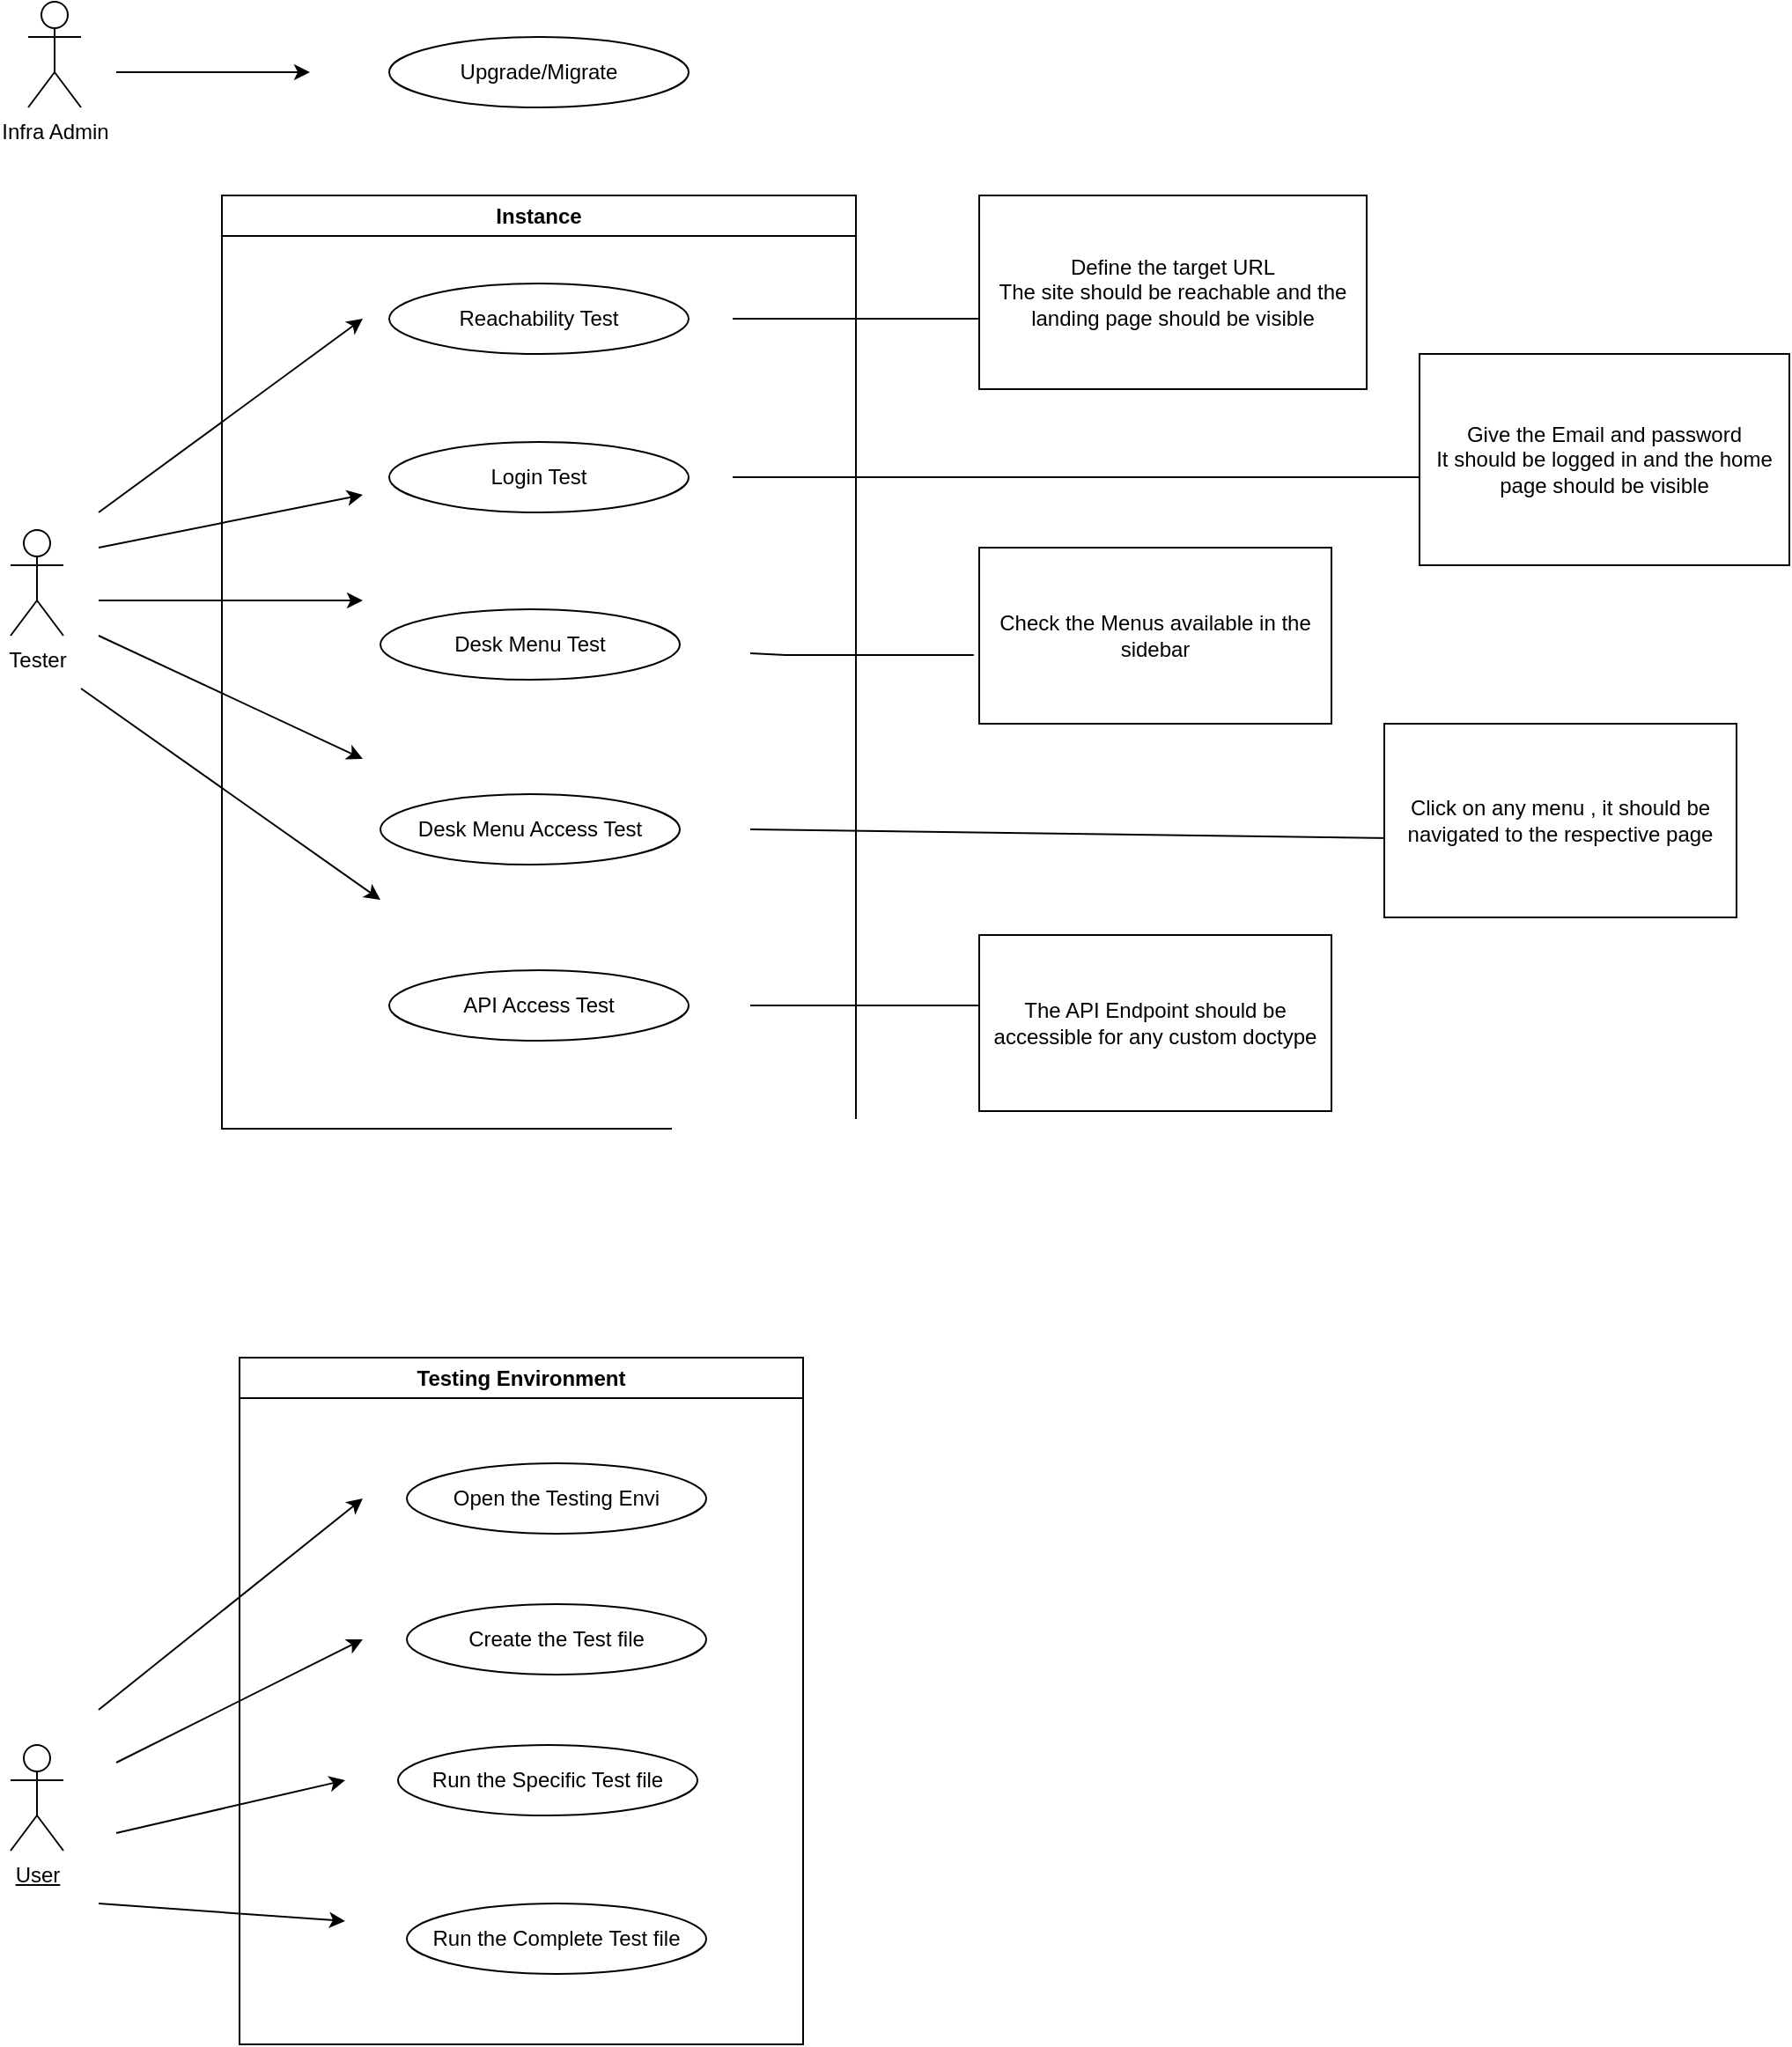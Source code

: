 <mxfile version="26.0.14">
  <diagram name="Page-1" id="y4f-Fp8S1NzeUtQ3RsJ0">
    <mxGraphModel dx="1368" dy="790" grid="1" gridSize="10" guides="1" tooltips="1" connect="1" arrows="1" fold="1" page="1" pageScale="1" pageWidth="1400" pageHeight="850" math="0" shadow="0">
      <root>
        <mxCell id="0" />
        <mxCell id="1" parent="0" />
        <mxCell id="dRdN8C4UgrvtnP99j4bF-1" value="Instance" style="swimlane;whiteSpace=wrap;html=1;" vertex="1" parent="1">
          <mxGeometry x="170" y="190" width="360" height="530" as="geometry" />
        </mxCell>
        <mxCell id="dRdN8C4UgrvtnP99j4bF-5" value="Reachability Test" style="ellipse;whiteSpace=wrap;html=1;" vertex="1" parent="dRdN8C4UgrvtnP99j4bF-1">
          <mxGeometry x="95" y="50" width="170" height="40" as="geometry" />
        </mxCell>
        <mxCell id="dRdN8C4UgrvtnP99j4bF-6" value="Login Test" style="ellipse;whiteSpace=wrap;html=1;" vertex="1" parent="dRdN8C4UgrvtnP99j4bF-1">
          <mxGeometry x="95" y="140" width="170" height="40" as="geometry" />
        </mxCell>
        <mxCell id="dRdN8C4UgrvtnP99j4bF-10" value="Desk Menu Test" style="ellipse;whiteSpace=wrap;html=1;" vertex="1" parent="dRdN8C4UgrvtnP99j4bF-1">
          <mxGeometry x="90" y="235" width="170" height="40" as="geometry" />
        </mxCell>
        <mxCell id="dRdN8C4UgrvtnP99j4bF-11" value="Desk Menu Access Test" style="ellipse;whiteSpace=wrap;html=1;" vertex="1" parent="dRdN8C4UgrvtnP99j4bF-1">
          <mxGeometry x="90" y="340" width="170" height="40" as="geometry" />
        </mxCell>
        <mxCell id="dRdN8C4UgrvtnP99j4bF-30" value="" style="endArrow=none;html=1;rounded=0;" edge="1" parent="dRdN8C4UgrvtnP99j4bF-1">
          <mxGeometry width="50" height="50" relative="1" as="geometry">
            <mxPoint x="290" y="70" as="sourcePoint" />
            <mxPoint x="440" y="70" as="targetPoint" />
          </mxGeometry>
        </mxCell>
        <mxCell id="dRdN8C4UgrvtnP99j4bF-34" value="" style="endArrow=none;html=1;rounded=0;" edge="1" parent="dRdN8C4UgrvtnP99j4bF-1">
          <mxGeometry width="50" height="50" relative="1" as="geometry">
            <mxPoint x="290" y="160" as="sourcePoint" />
            <mxPoint x="730" y="160" as="targetPoint" />
          </mxGeometry>
        </mxCell>
        <mxCell id="dRdN8C4UgrvtnP99j4bF-36" value="" style="endArrow=none;html=1;rounded=0;entryX=-0.012;entryY=0.315;entryDx=0;entryDy=0;entryPerimeter=0;" edge="1" parent="dRdN8C4UgrvtnP99j4bF-1">
          <mxGeometry width="50" height="50" relative="1" as="geometry">
            <mxPoint x="300" y="260" as="sourcePoint" />
            <mxPoint x="426.88" y="260.95" as="targetPoint" />
            <Array as="points">
              <mxPoint x="320" y="261" />
              <mxPoint x="350" y="261" />
            </Array>
          </mxGeometry>
        </mxCell>
        <mxCell id="dRdN8C4UgrvtnP99j4bF-12" value="API Access Test" style="ellipse;whiteSpace=wrap;html=1;" vertex="1" parent="dRdN8C4UgrvtnP99j4bF-1">
          <mxGeometry x="95" y="440" width="170" height="40" as="geometry" />
        </mxCell>
        <mxCell id="dRdN8C4UgrvtnP99j4bF-38" value="" style="endArrow=none;html=1;rounded=0;entryX=0.02;entryY=0.591;entryDx=0;entryDy=0;entryPerimeter=0;" edge="1" parent="dRdN8C4UgrvtnP99j4bF-1" target="dRdN8C4UgrvtnP99j4bF-37">
          <mxGeometry width="50" height="50" relative="1" as="geometry">
            <mxPoint x="300" y="360" as="sourcePoint" />
            <mxPoint x="350" y="310" as="targetPoint" />
          </mxGeometry>
        </mxCell>
        <mxCell id="dRdN8C4UgrvtnP99j4bF-39" value="" style="endArrow=none;html=1;rounded=0;" edge="1" parent="dRdN8C4UgrvtnP99j4bF-1">
          <mxGeometry width="50" height="50" relative="1" as="geometry">
            <mxPoint x="300" y="460" as="sourcePoint" />
            <mxPoint x="430" y="460" as="targetPoint" />
          </mxGeometry>
        </mxCell>
        <mxCell id="dRdN8C4UgrvtnP99j4bF-2" value="Infra Admin" style="shape=umlActor;verticalLabelPosition=bottom;verticalAlign=top;html=1;outlineConnect=0;" vertex="1" parent="1">
          <mxGeometry x="60" y="80" width="30" height="60" as="geometry" />
        </mxCell>
        <mxCell id="dRdN8C4UgrvtnP99j4bF-3" value="Tester" style="shape=umlActor;verticalLabelPosition=bottom;verticalAlign=top;html=1;outlineConnect=0;" vertex="1" parent="1">
          <mxGeometry x="50" y="380" width="30" height="60" as="geometry" />
        </mxCell>
        <mxCell id="dRdN8C4UgrvtnP99j4bF-4" value="Upgrade/Migrate" style="ellipse;whiteSpace=wrap;html=1;" vertex="1" parent="1">
          <mxGeometry x="265" y="100" width="170" height="40" as="geometry" />
        </mxCell>
        <mxCell id="dRdN8C4UgrvtnP99j4bF-18" value="" style="endArrow=classic;html=1;rounded=0;" edge="1" parent="1">
          <mxGeometry width="50" height="50" relative="1" as="geometry">
            <mxPoint x="110" y="120" as="sourcePoint" />
            <mxPoint x="220" y="120" as="targetPoint" />
          </mxGeometry>
        </mxCell>
        <mxCell id="dRdN8C4UgrvtnP99j4bF-19" value="" style="endArrow=classic;html=1;rounded=0;" edge="1" parent="1">
          <mxGeometry width="50" height="50" relative="1" as="geometry">
            <mxPoint x="100" y="370" as="sourcePoint" />
            <mxPoint x="250" y="260" as="targetPoint" />
          </mxGeometry>
        </mxCell>
        <mxCell id="dRdN8C4UgrvtnP99j4bF-20" value="" style="endArrow=classic;html=1;rounded=0;" edge="1" parent="1">
          <mxGeometry width="50" height="50" relative="1" as="geometry">
            <mxPoint x="100" y="390" as="sourcePoint" />
            <mxPoint x="250" y="360" as="targetPoint" />
          </mxGeometry>
        </mxCell>
        <mxCell id="dRdN8C4UgrvtnP99j4bF-21" value="" style="endArrow=classic;html=1;rounded=0;" edge="1" parent="1">
          <mxGeometry width="50" height="50" relative="1" as="geometry">
            <mxPoint x="100" y="420" as="sourcePoint" />
            <mxPoint x="250" y="420" as="targetPoint" />
          </mxGeometry>
        </mxCell>
        <mxCell id="dRdN8C4UgrvtnP99j4bF-22" value="" style="endArrow=classic;html=1;rounded=0;" edge="1" parent="1">
          <mxGeometry width="50" height="50" relative="1" as="geometry">
            <mxPoint x="100" y="440" as="sourcePoint" />
            <mxPoint x="250" y="510" as="targetPoint" />
          </mxGeometry>
        </mxCell>
        <mxCell id="dRdN8C4UgrvtnP99j4bF-23" value="" style="endArrow=classic;html=1;rounded=0;" edge="1" parent="1">
          <mxGeometry width="50" height="50" relative="1" as="geometry">
            <mxPoint x="90" y="470" as="sourcePoint" />
            <mxPoint x="260" y="590" as="targetPoint" />
          </mxGeometry>
        </mxCell>
        <mxCell id="dRdN8C4UgrvtnP99j4bF-24" value="Testing Environment" style="swimlane;whiteSpace=wrap;html=1;" vertex="1" parent="1">
          <mxGeometry x="180" y="850" width="320" height="390" as="geometry" />
        </mxCell>
        <mxCell id="dRdN8C4UgrvtnP99j4bF-25" value="Open the Testing Envi" style="ellipse;whiteSpace=wrap;html=1;" vertex="1" parent="dRdN8C4UgrvtnP99j4bF-24">
          <mxGeometry x="95" y="60" width="170" height="40" as="geometry" />
        </mxCell>
        <mxCell id="dRdN8C4UgrvtnP99j4bF-26" value="Create the Test file" style="ellipse;whiteSpace=wrap;html=1;" vertex="1" parent="dRdN8C4UgrvtnP99j4bF-24">
          <mxGeometry x="95" y="140" width="170" height="40" as="geometry" />
        </mxCell>
        <mxCell id="dRdN8C4UgrvtnP99j4bF-27" value="Run the Specific Test file" style="ellipse;whiteSpace=wrap;html=1;" vertex="1" parent="dRdN8C4UgrvtnP99j4bF-24">
          <mxGeometry x="90" y="220" width="170" height="40" as="geometry" />
        </mxCell>
        <mxCell id="dRdN8C4UgrvtnP99j4bF-28" value="Run the Complete Test file" style="ellipse;whiteSpace=wrap;html=1;" vertex="1" parent="dRdN8C4UgrvtnP99j4bF-24">
          <mxGeometry x="95" y="310" width="170" height="40" as="geometry" />
        </mxCell>
        <mxCell id="dRdN8C4UgrvtnP99j4bF-29" value="User" style="shape=umlActor;verticalLabelPosition=bottom;verticalAlign=top;html=1;outlineConnect=0;fontStyle=4" vertex="1" parent="1">
          <mxGeometry x="50" y="1070" width="30" height="60" as="geometry" />
        </mxCell>
        <mxCell id="dRdN8C4UgrvtnP99j4bF-32" value="&lt;div&gt;Define the target URL&lt;/div&gt;&lt;div&gt;The site should be reachable and the landing page should be visible &lt;br&gt;&lt;/div&gt;" style="rounded=0;whiteSpace=wrap;html=1;" vertex="1" parent="1">
          <mxGeometry x="600" y="190" width="220" height="110" as="geometry" />
        </mxCell>
        <mxCell id="dRdN8C4UgrvtnP99j4bF-33" value="&lt;div&gt;Give the Email and password &lt;br&gt;&lt;/div&gt;&lt;div&gt;It should be logged in and the home page should be visible&lt;/div&gt;" style="rounded=0;whiteSpace=wrap;html=1;" vertex="1" parent="1">
          <mxGeometry x="850" y="280" width="210" height="120" as="geometry" />
        </mxCell>
        <mxCell id="dRdN8C4UgrvtnP99j4bF-35" value="Check the Menus available in the sidebar" style="rounded=0;whiteSpace=wrap;html=1;" vertex="1" parent="1">
          <mxGeometry x="600" y="390" width="200" height="100" as="geometry" />
        </mxCell>
        <mxCell id="dRdN8C4UgrvtnP99j4bF-37" value="Click on any menu , it should be navigated to the respective page" style="rounded=0;whiteSpace=wrap;html=1;" vertex="1" parent="1">
          <mxGeometry x="830" y="490" width="200" height="110" as="geometry" />
        </mxCell>
        <mxCell id="dRdN8C4UgrvtnP99j4bF-40" value="The API Endpoint should be accessible for any custom doctype" style="rounded=0;whiteSpace=wrap;html=1;" vertex="1" parent="1">
          <mxGeometry x="600" y="610" width="200" height="100" as="geometry" />
        </mxCell>
        <mxCell id="dRdN8C4UgrvtnP99j4bF-41" value="" style="endArrow=classic;html=1;rounded=0;" edge="1" parent="1">
          <mxGeometry width="50" height="50" relative="1" as="geometry">
            <mxPoint x="100" y="1050" as="sourcePoint" />
            <mxPoint x="250" y="930" as="targetPoint" />
          </mxGeometry>
        </mxCell>
        <mxCell id="dRdN8C4UgrvtnP99j4bF-45" value="" style="endArrow=classic;html=1;rounded=0;" edge="1" parent="1">
          <mxGeometry width="50" height="50" relative="1" as="geometry">
            <mxPoint x="110" y="1080" as="sourcePoint" />
            <mxPoint x="250" y="1010" as="targetPoint" />
          </mxGeometry>
        </mxCell>
        <mxCell id="dRdN8C4UgrvtnP99j4bF-46" value="" style="endArrow=classic;html=1;rounded=0;" edge="1" parent="1">
          <mxGeometry width="50" height="50" relative="1" as="geometry">
            <mxPoint x="110" y="1120" as="sourcePoint" />
            <mxPoint x="240" y="1090" as="targetPoint" />
          </mxGeometry>
        </mxCell>
        <mxCell id="dRdN8C4UgrvtnP99j4bF-47" value="" style="endArrow=classic;html=1;rounded=0;" edge="1" parent="1">
          <mxGeometry width="50" height="50" relative="1" as="geometry">
            <mxPoint x="100" y="1160" as="sourcePoint" />
            <mxPoint x="240" y="1170" as="targetPoint" />
          </mxGeometry>
        </mxCell>
      </root>
    </mxGraphModel>
  </diagram>
</mxfile>
